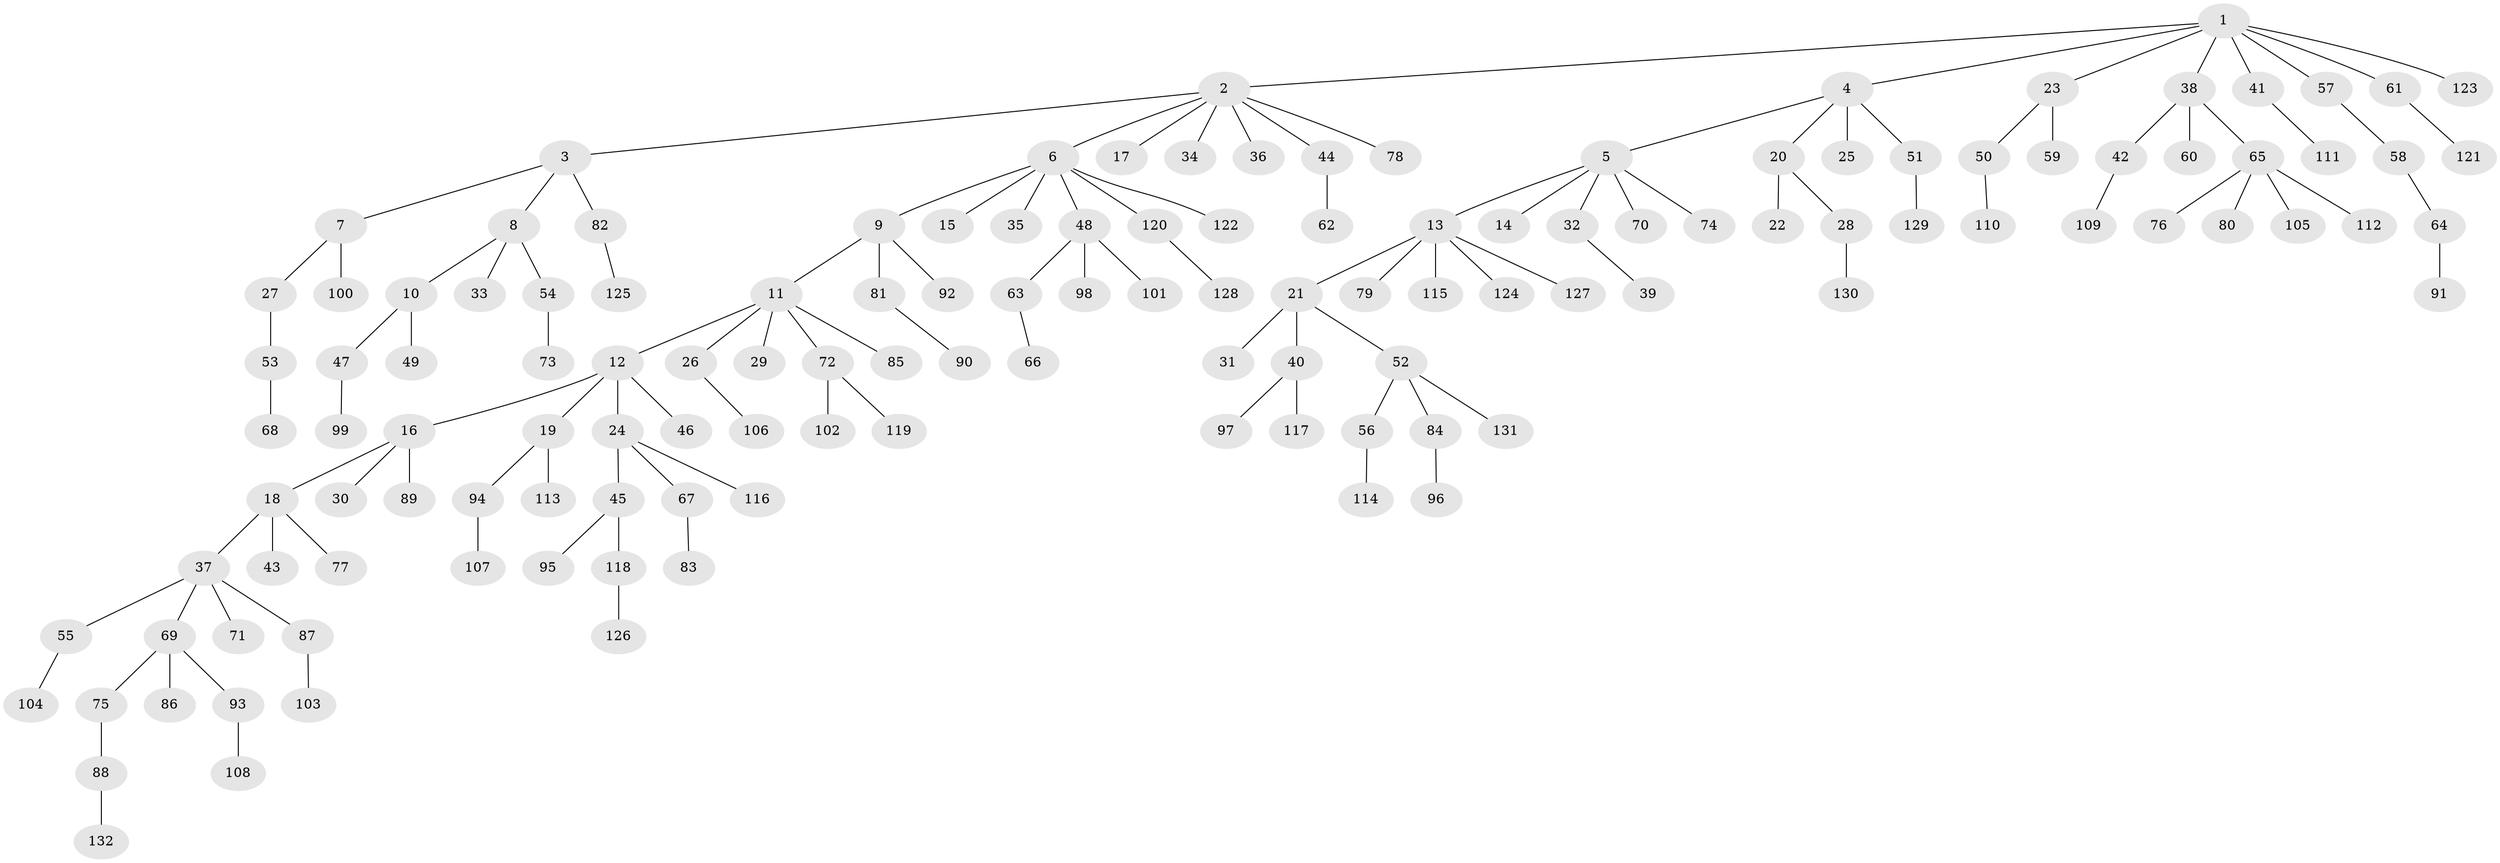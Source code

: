 // coarse degree distribution, {6: 0.025, 3: 0.1, 4: 0.1, 1: 0.45, 2: 0.325}
// Generated by graph-tools (version 1.1) at 2025/51/03/04/25 22:51:52]
// undirected, 132 vertices, 131 edges
graph export_dot {
  node [color=gray90,style=filled];
  1;
  2;
  3;
  4;
  5;
  6;
  7;
  8;
  9;
  10;
  11;
  12;
  13;
  14;
  15;
  16;
  17;
  18;
  19;
  20;
  21;
  22;
  23;
  24;
  25;
  26;
  27;
  28;
  29;
  30;
  31;
  32;
  33;
  34;
  35;
  36;
  37;
  38;
  39;
  40;
  41;
  42;
  43;
  44;
  45;
  46;
  47;
  48;
  49;
  50;
  51;
  52;
  53;
  54;
  55;
  56;
  57;
  58;
  59;
  60;
  61;
  62;
  63;
  64;
  65;
  66;
  67;
  68;
  69;
  70;
  71;
  72;
  73;
  74;
  75;
  76;
  77;
  78;
  79;
  80;
  81;
  82;
  83;
  84;
  85;
  86;
  87;
  88;
  89;
  90;
  91;
  92;
  93;
  94;
  95;
  96;
  97;
  98;
  99;
  100;
  101;
  102;
  103;
  104;
  105;
  106;
  107;
  108;
  109;
  110;
  111;
  112;
  113;
  114;
  115;
  116;
  117;
  118;
  119;
  120;
  121;
  122;
  123;
  124;
  125;
  126;
  127;
  128;
  129;
  130;
  131;
  132;
  1 -- 2;
  1 -- 4;
  1 -- 23;
  1 -- 38;
  1 -- 41;
  1 -- 57;
  1 -- 61;
  1 -- 123;
  2 -- 3;
  2 -- 6;
  2 -- 17;
  2 -- 34;
  2 -- 36;
  2 -- 44;
  2 -- 78;
  3 -- 7;
  3 -- 8;
  3 -- 82;
  4 -- 5;
  4 -- 20;
  4 -- 25;
  4 -- 51;
  5 -- 13;
  5 -- 14;
  5 -- 32;
  5 -- 70;
  5 -- 74;
  6 -- 9;
  6 -- 15;
  6 -- 35;
  6 -- 48;
  6 -- 120;
  6 -- 122;
  7 -- 27;
  7 -- 100;
  8 -- 10;
  8 -- 33;
  8 -- 54;
  9 -- 11;
  9 -- 81;
  9 -- 92;
  10 -- 47;
  10 -- 49;
  11 -- 12;
  11 -- 26;
  11 -- 29;
  11 -- 72;
  11 -- 85;
  12 -- 16;
  12 -- 19;
  12 -- 24;
  12 -- 46;
  13 -- 21;
  13 -- 79;
  13 -- 115;
  13 -- 124;
  13 -- 127;
  16 -- 18;
  16 -- 30;
  16 -- 89;
  18 -- 37;
  18 -- 43;
  18 -- 77;
  19 -- 94;
  19 -- 113;
  20 -- 22;
  20 -- 28;
  21 -- 31;
  21 -- 40;
  21 -- 52;
  23 -- 50;
  23 -- 59;
  24 -- 45;
  24 -- 67;
  24 -- 116;
  26 -- 106;
  27 -- 53;
  28 -- 130;
  32 -- 39;
  37 -- 55;
  37 -- 69;
  37 -- 71;
  37 -- 87;
  38 -- 42;
  38 -- 60;
  38 -- 65;
  40 -- 97;
  40 -- 117;
  41 -- 111;
  42 -- 109;
  44 -- 62;
  45 -- 95;
  45 -- 118;
  47 -- 99;
  48 -- 63;
  48 -- 98;
  48 -- 101;
  50 -- 110;
  51 -- 129;
  52 -- 56;
  52 -- 84;
  52 -- 131;
  53 -- 68;
  54 -- 73;
  55 -- 104;
  56 -- 114;
  57 -- 58;
  58 -- 64;
  61 -- 121;
  63 -- 66;
  64 -- 91;
  65 -- 76;
  65 -- 80;
  65 -- 105;
  65 -- 112;
  67 -- 83;
  69 -- 75;
  69 -- 86;
  69 -- 93;
  72 -- 102;
  72 -- 119;
  75 -- 88;
  81 -- 90;
  82 -- 125;
  84 -- 96;
  87 -- 103;
  88 -- 132;
  93 -- 108;
  94 -- 107;
  118 -- 126;
  120 -- 128;
}
